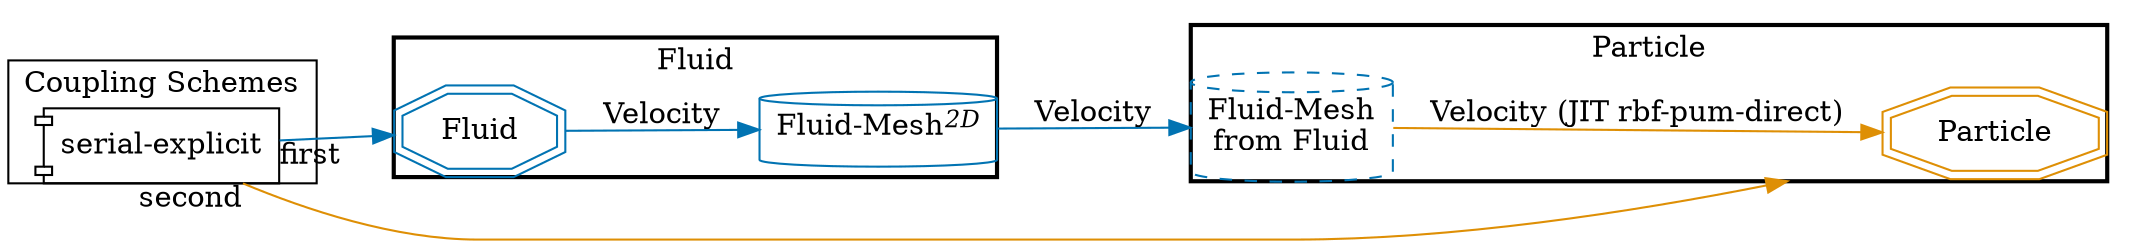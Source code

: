 digraph G {
layout=dot;
splines=true;
overlap=scale;
compound=true;
rankdir=LR;
margin=0;
subgraph cluster_m2n {
label="Communicators";
}

subgraph cluster_cpl {
label="Coupling Schemes";
"cpl-Fluid-Particle" [shape=component, label="serial-explicit"];
}

subgraph cluster_Fluid {
label="Fluid";
style=bold;
"Fluid" [color="#0173B2", shape=doubleoctagon];
"Fluid-Fluid-Mesh" [shape=cylinder, label=<Fluid-Mesh<SUP><I>2D</I></SUP>>, color="#0173B2"];
"Fluid" -> "Fluid-Fluid-Mesh" [label=Velocity, tooltip=vector, color="#0173B2"];
}

subgraph cluster_Particle {
label="Particle";
style=bold;
"Particle" [color="#DE8F05", shape=doubleoctagon];
"Particle-Fluid-Mesh" [shape=cylinder, label="Fluid-Mesh
from Fluid", color="#0173B2", style=dashed];
"Particle-Fluid-Mesh" -> "Particle" [label="Velocity (JIT rbf-pum-direct)", tooltip=vector, color="#DE8F05"];
}

"cpl-Fluid-Particle" -> "Fluid" [lhead="cluster_Fluid", taillabel="first", color="#0173B2"];
"cpl-Fluid-Particle" -> "Particle" [lhead="cluster_Particle", taillabel="second", color="#DE8F05"];
"Fluid-Fluid-Mesh" -> "Particle-Fluid-Mesh" [label="Velocity", tooltip=vector, color="#0173B2", style=""];
}
